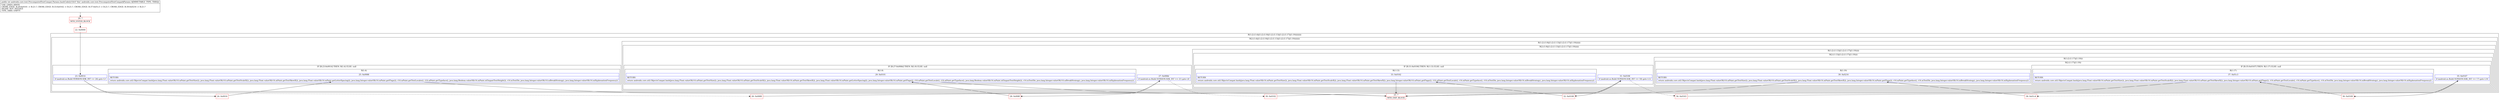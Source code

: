 digraph "CFG forandroidx.core.text.PrecomputedTextCompat.Params.hashCode()I" {
subgraph cluster_Region_31797382 {
label = "R(1:(2:(1:4)|(1:(2:(1:9)|(1:(2:(1:13)|(1:(2:(1:17)|(1:19)))))))))";
node [shape=record,color=blue];
subgraph cluster_Region_25861596 {
label = "R(2:(1:4)|(1:(2:(1:9)|(1:(2:(1:13)|(1:(2:(1:17)|(1:19))))))))";
node [shape=record,color=blue];
subgraph cluster_IfRegion_318839220 {
label = "IF [B:23:0x0014] THEN: R(1:4) ELSE: null";
node [shape=record,color=blue];
Node_23 [shape=record,label="{23\:\ 0x0014|if (android.os.Build.VERSION.SDK_INT \>= 24) goto L3\l}"];
subgraph cluster_Region_1106977766 {
label = "R(1:4)";
node [shape=record,color=blue];
Node_25 [shape=record,label="{25\:\ 0x0088|RETURN\l|return androidx.core.util.ObjectsCompat.hash(java.lang.Float.valueOf(r14.mPaint.getTextSize()), java.lang.Float.valueOf(r14.mPaint.getTextScaleX()), java.lang.Float.valueOf(r14.mPaint.getTextSkewX()), java.lang.Float.valueOf(r14.mPaint.getLetterSpacing()), java.lang.Integer.valueOf(r14.mPaint.getFlags()), r14.mPaint.getTextLocales(), r14.mPaint.getTypeface(), java.lang.Boolean.valueOf(r14.mPaint.isElegantTextHeight()), r14.mTextDir, java.lang.Integer.valueOf(r14.mBreakStrategy), java.lang.Integer.valueOf(r14.mHyphenationFrequency))\l}"];
}
}
subgraph cluster_Region_1764903519 {
label = "R(1:(2:(1:9)|(1:(2:(1:13)|(1:(2:(1:17)|(1:19)))))))";
node [shape=record,color=blue];
subgraph cluster_Region_1006849752 {
label = "R(2:(1:9)|(1:(2:(1:13)|(1:(2:(1:17)|(1:19))))))";
node [shape=record,color=blue];
subgraph cluster_IfRegion_668216405 {
label = "IF [B:27:0x008d] THEN: R(1:9) ELSE: null";
node [shape=record,color=blue];
Node_27 [shape=record,label="{27\:\ 0x008d|if (android.os.Build.VERSION.SDK_INT \>= 21) goto L8\l}"];
subgraph cluster_Region_1068027738 {
label = "R(1:9)";
node [shape=record,color=blue];
Node_29 [shape=record,label="{29\:\ 0x0101|RETURN\l|return androidx.core.util.ObjectsCompat.hash(java.lang.Float.valueOf(r14.mPaint.getTextSize()), java.lang.Float.valueOf(r14.mPaint.getTextScaleX()), java.lang.Float.valueOf(r14.mPaint.getTextSkewX()), java.lang.Float.valueOf(r14.mPaint.getLetterSpacing()), java.lang.Integer.valueOf(r14.mPaint.getFlags()), r14.mPaint.getTextLocale(), r14.mPaint.getTypeface(), java.lang.Boolean.valueOf(r14.mPaint.isElegantTextHeight()), r14.mTextDir, java.lang.Integer.valueOf(r14.mBreakStrategy), java.lang.Integer.valueOf(r14.mHyphenationFrequency))\l}"];
}
}
subgraph cluster_Region_1152588354 {
label = "R(1:(2:(1:13)|(1:(2:(1:17)|(1:19)))))";
node [shape=record,color=blue];
subgraph cluster_Region_1650518402 {
label = "R(2:(1:13)|(1:(2:(1:17)|(1:19))))";
node [shape=record,color=blue];
subgraph cluster_IfRegion_1691404063 {
label = "IF [B:31:0x0106] THEN: R(1:13) ELSE: null";
node [shape=record,color=blue];
Node_31 [shape=record,label="{31\:\ 0x0106|if (android.os.Build.VERSION.SDK_INT \>= 18) goto L12\l}"];
subgraph cluster_Region_494606016 {
label = "R(1:13)";
node [shape=record,color=blue];
Node_33 [shape=record,label="{33\:\ 0x0162|RETURN\l|return androidx.core.util.ObjectsCompat.hash(java.lang.Float.valueOf(r14.mPaint.getTextSize()), java.lang.Float.valueOf(r14.mPaint.getTextScaleX()), java.lang.Float.valueOf(r14.mPaint.getTextSkewX()), java.lang.Integer.valueOf(r14.mPaint.getFlags()), r14.mPaint.getTextLocale(), r14.mPaint.getTypeface(), r14.mTextDir, java.lang.Integer.valueOf(r14.mBreakStrategy), java.lang.Integer.valueOf(r14.mHyphenationFrequency))\l}"];
}
}
subgraph cluster_Region_1103523367 {
label = "R(1:(2:(1:17)|(1:19)))";
node [shape=record,color=blue];
subgraph cluster_Region_605008740 {
label = "R(2:(1:17)|(1:19))";
node [shape=record,color=blue];
subgraph cluster_IfRegion_1183150277 {
label = "IF [B:35:0x0167] THEN: R(1:17) ELSE: null";
node [shape=record,color=blue];
Node_35 [shape=record,label="{35\:\ 0x0167|if (android.os.Build.VERSION.SDK_INT \>= 17) goto L16\l}"];
subgraph cluster_Region_51229635 {
label = "R(1:17)";
node [shape=record,color=blue];
Node_37 [shape=record,label="{37\:\ 0x01c3|RETURN\l|return androidx.core.util.ObjectsCompat.hash(java.lang.Float.valueOf(r14.mPaint.getTextSize()), java.lang.Float.valueOf(r14.mPaint.getTextScaleX()), java.lang.Float.valueOf(r14.mPaint.getTextSkewX()), java.lang.Integer.valueOf(r14.mPaint.getFlags()), r14.mPaint.getTextLocale(), r14.mPaint.getTypeface(), r14.mTextDir, java.lang.Integer.valueOf(r14.mBreakStrategy), java.lang.Integer.valueOf(r14.mHyphenationFrequency))\l}"];
}
}
subgraph cluster_Region_1908949715 {
label = "R(1:19)";
node [shape=record,color=blue];
Node_39 [shape=record,label="{39\:\ 0x0216|RETURN\l|return androidx.core.util.ObjectsCompat.hash(java.lang.Float.valueOf(r14.mPaint.getTextSize()), java.lang.Float.valueOf(r14.mPaint.getTextScaleX()), java.lang.Float.valueOf(r14.mPaint.getTextSkewX()), java.lang.Integer.valueOf(r14.mPaint.getFlags()), r14.mPaint.getTypeface(), r14.mTextDir, java.lang.Integer.valueOf(r14.mBreakStrategy), java.lang.Integer.valueOf(r14.mHyphenationFrequency))\l}"];
}
}
}
}
}
}
}
}
}
Node_20 [shape=record,color=red,label="{20\:\ ?|MTH_ENTER_BLOCK\l}"];
Node_22 [shape=record,color=red,label="{22\:\ 0x0000}"];
Node_24 [shape=record,color=red,label="{24\:\ 0x0016}"];
Node_21 [shape=record,color=red,label="{21\:\ ?|MTH_EXIT_BLOCK\l}"];
Node_26 [shape=record,color=red,label="{26\:\ 0x0089}"];
Node_28 [shape=record,color=red,label="{28\:\ 0x008f}"];
Node_30 [shape=record,color=red,label="{30\:\ 0x0102}"];
Node_32 [shape=record,color=red,label="{32\:\ 0x0108}"];
Node_34 [shape=record,color=red,label="{34\:\ 0x0163}"];
Node_36 [shape=record,color=red,label="{36\:\ 0x0169}"];
Node_38 [shape=record,color=red,label="{38\:\ 0x01c4}"];
MethodNode[shape=record,label="{public int androidx.core.text.PrecomputedTextCompat.Params.hashCode((r14v0 'this' androidx.core.text.PrecomputedTextCompat$Params A[IMMUTABLE_TYPE, THIS]))  | USE_LINES_HINTS\lCROSS_EDGE: B:29:0x0101 \-\> B:21:?, CROSS_EDGE: B:33:0x0162 \-\> B:21:?, CROSS_EDGE: B:37:0x01c3 \-\> B:21:?, CROSS_EDGE: B:39:0x0216 \-\> B:21:?\lINLINE_NOT_NEEDED\lTYPE_VARS: EMPTY\l}"];
MethodNode -> Node_20;Node_23 -> Node_24;
Node_23 -> Node_26[style=dashed];
Node_25 -> Node_21;
Node_27 -> Node_28;
Node_27 -> Node_30[style=dashed];
Node_29 -> Node_21;
Node_31 -> Node_32;
Node_31 -> Node_34[style=dashed];
Node_33 -> Node_21;
Node_35 -> Node_36;
Node_35 -> Node_38[style=dashed];
Node_37 -> Node_21;
Node_39 -> Node_21;
Node_20 -> Node_22;
Node_22 -> Node_23;
Node_24 -> Node_25;
Node_26 -> Node_27;
Node_28 -> Node_29;
Node_30 -> Node_31;
Node_32 -> Node_33;
Node_34 -> Node_35;
Node_36 -> Node_37;
Node_38 -> Node_39;
}

